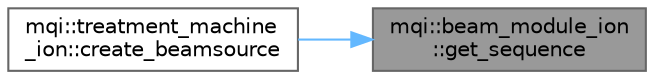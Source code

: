 digraph "mqi::beam_module_ion::get_sequence"
{
 // LATEX_PDF_SIZE
  bgcolor="transparent";
  edge [fontname=Helvetica,fontsize=10,labelfontname=Helvetica,labelfontsize=10];
  node [fontname=Helvetica,fontsize=10,shape=box,height=0.2,width=0.4];
  rankdir="RL";
  Node1 [id="Node000001",label="mqi::beam_module_ion\l::get_sequence",height=0.2,width=0.4,color="gray40", fillcolor="grey60", style="filled", fontcolor="black",tooltip="Returns a constant pointer to the spot sequence vector."];
  Node1 -> Node2 [id="edge1_Node000001_Node000002",dir="back",color="steelblue1",style="solid",tooltip=" "];
  Node2 [id="Node000002",label="mqi::treatment_machine\l_ion::create_beamsource",height=0.2,width=0.4,color="grey40", fillcolor="white", style="filled",URL="$classmqi_1_1treatment__machine__ion.html#a8e98be30d93f773066301cb394257491",tooltip="Creates a beam source from a dataset."];
}
